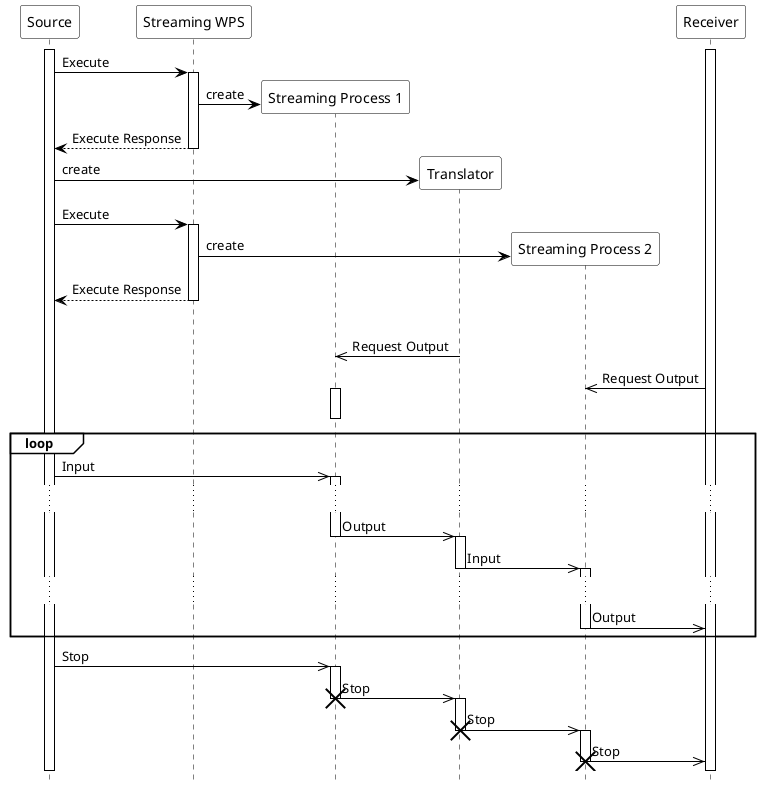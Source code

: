@startuml
hide footbox
skinparam defaultFontName "Linux Biolinum"
skinparam note {
	BackgroundColor white
	BorderColor black
}
skinparam sequence {
	ArrowColor black
	ActorBorderColor black
	LifeLineBorderColor black
	ParticipantBorderColor black
	BoxLineColor black
	ActorBackgroundColor wihte
	ParticipantBackgroundColor white
	GroupBackgroundColor white
	DividerBackgroundColor white
	BoxBackgroundColor white
}

participant "Source" as sender

participant "Streaming WPS" as wps
participant "Streaming Process 1" as process1
participant "Translator" as translator
participant "Streaming Process 2" as process2

participant "Receiver" as receiver

activate sender
activate receiver

sender -> wps: Execute
activate wps
create process1
wps -> process1: create
sender <-- wps: Execute Response
deactivate wps

create translator
sender -> translator: create

sender -> wps: Execute
activate wps
create process2
wps -> process2: create
sender <-- wps: Execute Response
deactivate wps
|||
translator ->> process1: Request Output
receiver ->> process2: Request Output
activate process1
deactivate process1

loop
	sender ->> process1: Input
	activate process1
	...
	process1 ->> translator: Output
	deactivate process1
	activate translator

	translator ->> process2: Input
	deactivate translator
	activate process2
	...
	process2 ->> receiver: Output
	deactivate process2

end

sender ->> process1: Stop
activate process1
process1 ->> translator: Stop
deactivate process1
destroy process1
activate translator
translator ->> process2: Stop
deactivate translator
destroy translator
activate process2
process2 ->> receiver: Stop
destroy process2
@enduml